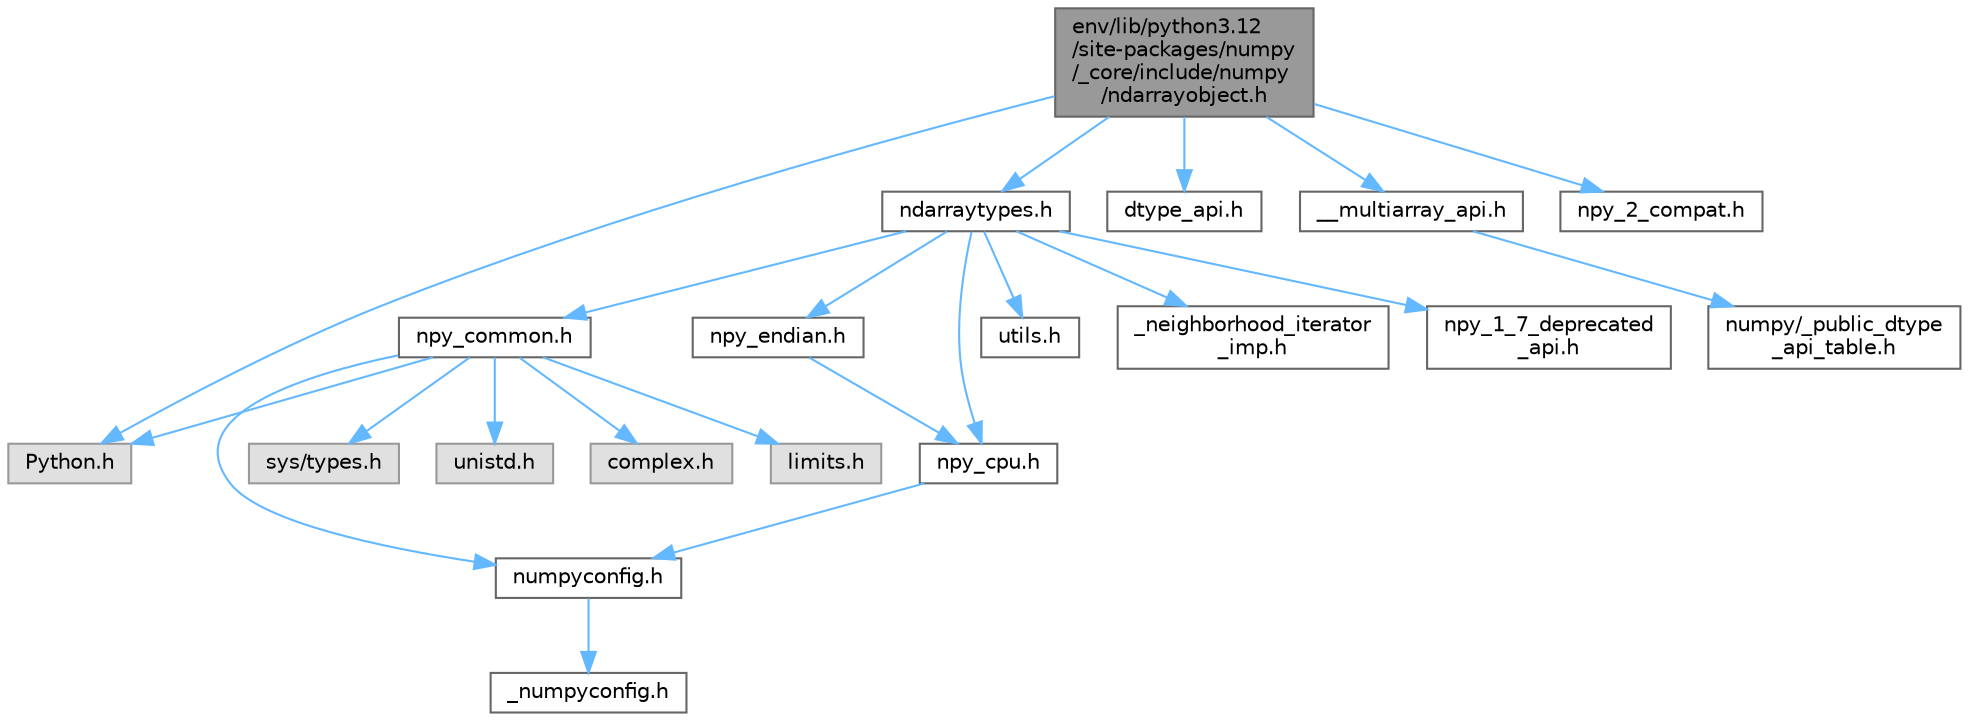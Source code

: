 digraph "env/lib/python3.12/site-packages/numpy/_core/include/numpy/ndarrayobject.h"
{
 // LATEX_PDF_SIZE
  bgcolor="transparent";
  edge [fontname=Helvetica,fontsize=10,labelfontname=Helvetica,labelfontsize=10];
  node [fontname=Helvetica,fontsize=10,shape=box,height=0.2,width=0.4];
  Node1 [id="Node000001",label="env/lib/python3.12\l/site-packages/numpy\l/_core/include/numpy\l/ndarrayobject.h",height=0.2,width=0.4,color="gray40", fillcolor="grey60", style="filled", fontcolor="black",tooltip=" "];
  Node1 -> Node2 [id="edge22_Node000001_Node000002",color="steelblue1",style="solid",tooltip=" "];
  Node2 [id="Node000002",label="Python.h",height=0.2,width=0.4,color="grey60", fillcolor="#E0E0E0", style="filled",tooltip=" "];
  Node1 -> Node3 [id="edge23_Node000001_Node000003",color="steelblue1",style="solid",tooltip=" "];
  Node3 [id="Node000003",label="ndarraytypes.h",height=0.2,width=0.4,color="grey40", fillcolor="white", style="filled",URL="$ndarraytypes_8h.html",tooltip=" "];
  Node3 -> Node4 [id="edge24_Node000003_Node000004",color="steelblue1",style="solid",tooltip=" "];
  Node4 [id="Node000004",label="npy_common.h",height=0.2,width=0.4,color="grey40", fillcolor="white", style="filled",URL="$npy__common_8h.html",tooltip=" "];
  Node4 -> Node2 [id="edge25_Node000004_Node000002",color="steelblue1",style="solid",tooltip=" "];
  Node4 -> Node5 [id="edge26_Node000004_Node000005",color="steelblue1",style="solid",tooltip=" "];
  Node5 [id="Node000005",label="numpyconfig.h",height=0.2,width=0.4,color="grey40", fillcolor="white", style="filled",URL="$numpyconfig_8h.html",tooltip=" "];
  Node5 -> Node6 [id="edge27_Node000005_Node000006",color="steelblue1",style="solid",tooltip=" "];
  Node6 [id="Node000006",label="_numpyconfig.h",height=0.2,width=0.4,color="grey40", fillcolor="white", style="filled",URL="$__numpyconfig_8h.html",tooltip=" "];
  Node4 -> Node7 [id="edge28_Node000004_Node000007",color="steelblue1",style="solid",tooltip=" "];
  Node7 [id="Node000007",label="sys/types.h",height=0.2,width=0.4,color="grey60", fillcolor="#E0E0E0", style="filled",tooltip=" "];
  Node4 -> Node8 [id="edge29_Node000004_Node000008",color="steelblue1",style="solid",tooltip=" "];
  Node8 [id="Node000008",label="unistd.h",height=0.2,width=0.4,color="grey60", fillcolor="#E0E0E0", style="filled",tooltip=" "];
  Node4 -> Node9 [id="edge30_Node000004_Node000009",color="steelblue1",style="solid",tooltip=" "];
  Node9 [id="Node000009",label="complex.h",height=0.2,width=0.4,color="grey60", fillcolor="#E0E0E0", style="filled",tooltip=" "];
  Node4 -> Node10 [id="edge31_Node000004_Node000010",color="steelblue1",style="solid",tooltip=" "];
  Node10 [id="Node000010",label="limits.h",height=0.2,width=0.4,color="grey60", fillcolor="#E0E0E0", style="filled",tooltip=" "];
  Node3 -> Node11 [id="edge32_Node000003_Node000011",color="steelblue1",style="solid",tooltip=" "];
  Node11 [id="Node000011",label="npy_endian.h",height=0.2,width=0.4,color="grey40", fillcolor="white", style="filled",URL="$npy__endian_8h.html",tooltip=" "];
  Node11 -> Node12 [id="edge33_Node000011_Node000012",color="steelblue1",style="solid",tooltip=" "];
  Node12 [id="Node000012",label="npy_cpu.h",height=0.2,width=0.4,color="grey40", fillcolor="white", style="filled",URL="$npy__cpu_8h.html",tooltip=" "];
  Node12 -> Node5 [id="edge34_Node000012_Node000005",color="steelblue1",style="solid",tooltip=" "];
  Node3 -> Node12 [id="edge35_Node000003_Node000012",color="steelblue1",style="solid",tooltip=" "];
  Node3 -> Node13 [id="edge36_Node000003_Node000013",color="steelblue1",style="solid",tooltip=" "];
  Node13 [id="Node000013",label="utils.h",height=0.2,width=0.4,color="grey40", fillcolor="white", style="filled",URL="$utils_8h.html",tooltip=" "];
  Node3 -> Node14 [id="edge37_Node000003_Node000014",color="steelblue1",style="solid",tooltip=" "];
  Node14 [id="Node000014",label="_neighborhood_iterator\l_imp.h",height=0.2,width=0.4,color="grey40", fillcolor="white", style="filled",URL="$__neighborhood__iterator__imp_8h.html",tooltip=" "];
  Node3 -> Node15 [id="edge38_Node000003_Node000015",color="steelblue1",style="solid",tooltip=" "];
  Node15 [id="Node000015",label="npy_1_7_deprecated\l_api.h",height=0.2,width=0.4,color="grey40", fillcolor="white", style="filled",URL="$npy__1__7__deprecated__api_8h.html",tooltip=" "];
  Node1 -> Node16 [id="edge39_Node000001_Node000016",color="steelblue1",style="solid",tooltip=" "];
  Node16 [id="Node000016",label="dtype_api.h",height=0.2,width=0.4,color="grey40", fillcolor="white", style="filled",URL="$dtype__api_8h.html",tooltip=" "];
  Node1 -> Node17 [id="edge40_Node000001_Node000017",color="steelblue1",style="solid",tooltip=" "];
  Node17 [id="Node000017",label="__multiarray_api.h",height=0.2,width=0.4,color="grey40", fillcolor="white", style="filled",URL="$____multiarray__api_8h.html",tooltip=" "];
  Node17 -> Node18 [id="edge41_Node000017_Node000018",color="steelblue1",style="solid",tooltip=" "];
  Node18 [id="Node000018",label="numpy/_public_dtype\l_api_table.h",height=0.2,width=0.4,color="grey40", fillcolor="white", style="filled",URL="$__public__dtype__api__table_8h.html",tooltip=" "];
  Node1 -> Node19 [id="edge42_Node000001_Node000019",color="steelblue1",style="solid",tooltip=" "];
  Node19 [id="Node000019",label="npy_2_compat.h",height=0.2,width=0.4,color="grey40", fillcolor="white", style="filled",URL="$npy__2__compat_8h.html",tooltip=" "];
}
